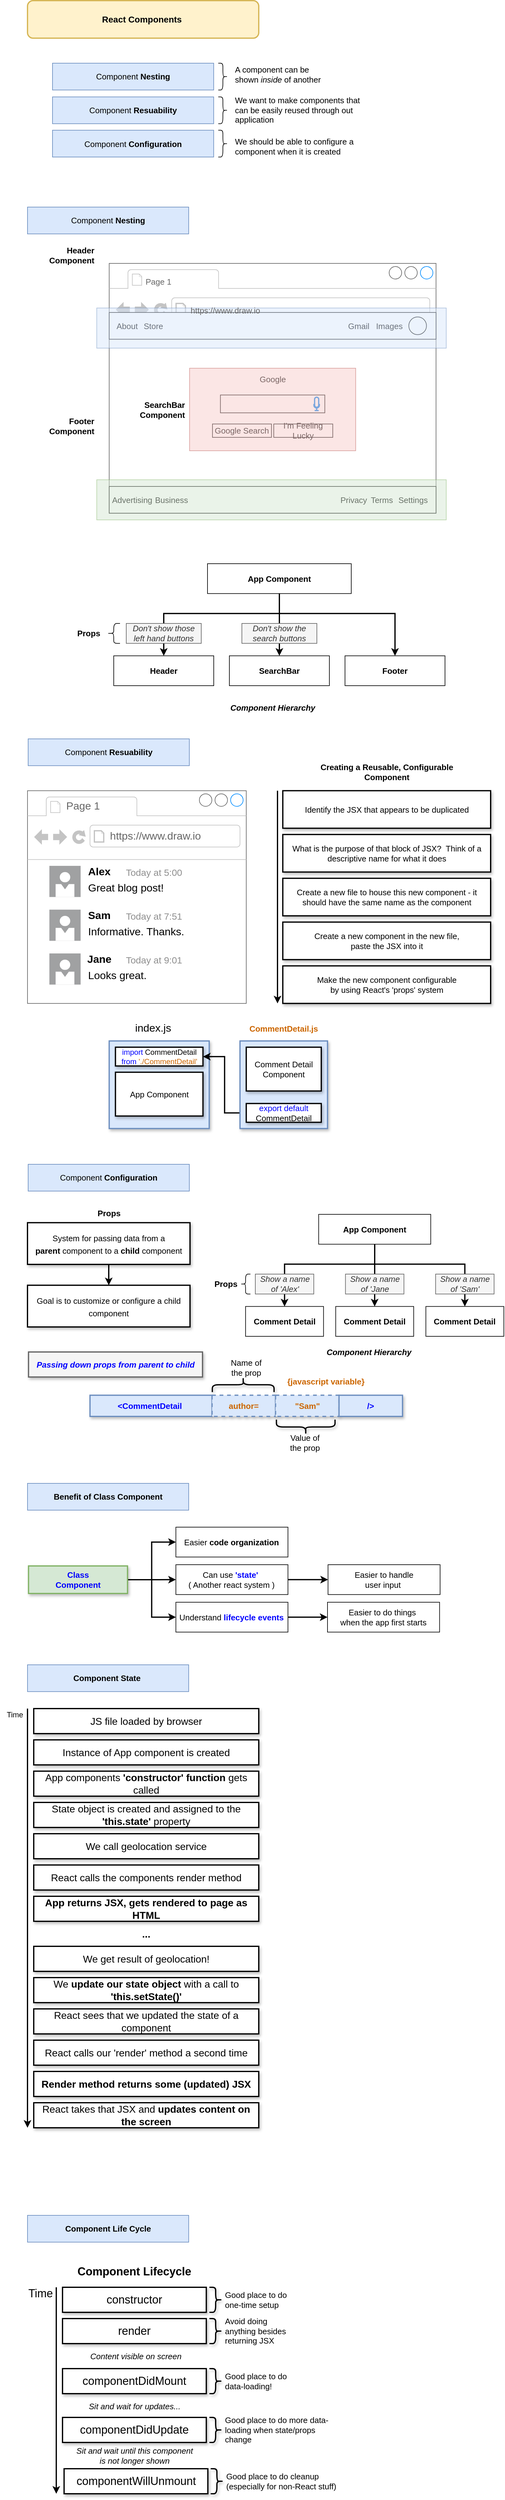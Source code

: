 <mxfile version="12.6.6" type="device"><diagram id="Yu3AmJKI3j77GVPm7OA3" name="Page-1"><mxGraphModel dx="1778" dy="-357" grid="1" gridSize="10" guides="1" tooltips="1" connect="1" arrows="1" fold="1" page="1" pageScale="1" pageWidth="827" pageHeight="1169" math="0" shadow="0"><root><mxCell id="0"/><mxCell id="1" parent="0"/><mxCell id="imTGLfwz9DVwrls5nRoV-1" value="&lt;font style=&quot;font-size: 14px&quot;&gt;&lt;b&gt;React Components&amp;nbsp;&lt;/b&gt;&lt;/font&gt;" style="rounded=1;whiteSpace=wrap;html=1;strokeWidth=2;fillColor=#fff2cc;strokeColor=#d6b656;" parent="1" vertex="1"><mxGeometry x="40" y="1180" width="370" height="60" as="geometry"/></mxCell><mxCell id="imTGLfwz9DVwrls5nRoV-6" value="A component can be shown&lt;i style=&quot;font-size: 13px;&quot;&gt;&amp;nbsp;inside&lt;/i&gt;&amp;nbsp;of another" style="text;html=1;strokeColor=none;fillColor=none;align=left;verticalAlign=middle;whiteSpace=wrap;rounded=0;fontSize=13;" parent="1" vertex="1"><mxGeometry x="370" y="1280" width="210" height="35" as="geometry"/></mxCell><mxCell id="imTGLfwz9DVwrls5nRoV-8" value="We want to make components that can be easily reused through out application" style="text;html=1;strokeColor=none;fillColor=none;align=left;verticalAlign=middle;whiteSpace=wrap;rounded=0;fontSize=13;" parent="1" vertex="1"><mxGeometry x="370" y="1337.5" width="210" height="35" as="geometry"/></mxCell><mxCell id="imTGLfwz9DVwrls5nRoV-10" value="We should be able to configure a component when it is created" style="text;html=1;strokeColor=none;fillColor=none;align=left;verticalAlign=middle;whiteSpace=wrap;rounded=0;fontSize=13;" parent="1" vertex="1"><mxGeometry x="370" y="1395" width="210" height="35" as="geometry"/></mxCell><mxCell id="imTGLfwz9DVwrls5nRoV-11" value="" style="group" parent="1" vertex="1" connectable="0"><mxGeometry x="80" y="1280" width="280" height="150" as="geometry"/></mxCell><mxCell id="imTGLfwz9DVwrls5nRoV-2" value="Component &lt;b style=&quot;font-size: 13px;&quot;&gt;Nesting&lt;/b&gt;" style="rounded=0;whiteSpace=wrap;html=1;fontSize=13;align=center;fillColor=#dae8fc;strokeColor=#6c8ebf;" parent="imTGLfwz9DVwrls5nRoV-11" vertex="1"><mxGeometry width="257.895" height="42.857" as="geometry"/></mxCell><mxCell id="imTGLfwz9DVwrls5nRoV-3" value="Component &lt;b style=&quot;font-size: 13px;&quot;&gt;Resuability&lt;/b&gt;" style="rounded=0;whiteSpace=wrap;html=1;fontSize=13;align=center;fillColor=#dae8fc;strokeColor=#6c8ebf;" parent="imTGLfwz9DVwrls5nRoV-11" vertex="1"><mxGeometry y="53.878" width="257.895" height="42.857" as="geometry"/></mxCell><mxCell id="imTGLfwz9DVwrls5nRoV-4" value="Component &lt;b style=&quot;font-size: 13px;&quot;&gt;Configuration&lt;/b&gt;" style="rounded=0;whiteSpace=wrap;html=1;fontSize=13;align=center;fillColor=#dae8fc;strokeColor=#6c8ebf;" parent="imTGLfwz9DVwrls5nRoV-11" vertex="1"><mxGeometry y="107.143" width="257.895" height="42.857" as="geometry"/></mxCell><mxCell id="imTGLfwz9DVwrls5nRoV-5" value="" style="shape=curlyBracket;whiteSpace=wrap;html=1;rounded=1;fontSize=28;align=center;rotation=180;" parent="imTGLfwz9DVwrls5nRoV-11" vertex="1"><mxGeometry x="265.263" width="14.737" height="42.857" as="geometry"/></mxCell><mxCell id="imTGLfwz9DVwrls5nRoV-7" value="" style="shape=curlyBracket;whiteSpace=wrap;html=1;rounded=1;fontSize=28;align=center;rotation=180;" parent="imTGLfwz9DVwrls5nRoV-11" vertex="1"><mxGeometry x="265.263" y="53.878" width="14.737" height="42.857" as="geometry"/></mxCell><mxCell id="imTGLfwz9DVwrls5nRoV-9" value="" style="shape=curlyBracket;whiteSpace=wrap;html=1;rounded=1;fontSize=28;align=center;rotation=180;" parent="imTGLfwz9DVwrls5nRoV-11" vertex="1"><mxGeometry x="265.263" y="107.143" width="14.737" height="42.857" as="geometry"/></mxCell><mxCell id="imTGLfwz9DVwrls5nRoV-12" value="" style="group" parent="1" vertex="1" connectable="0"><mxGeometry x="40" y="1480" width="670" height="410" as="geometry"/></mxCell><mxCell id="imTGLfwz9DVwrls5nRoV-13" value="" style="group" parent="imTGLfwz9DVwrls5nRoV-12" vertex="1" connectable="0"><mxGeometry width="670" height="410" as="geometry"/></mxCell><mxCell id="imTGLfwz9DVwrls5nRoV-37" value="Header Component" style="text;html=1;strokeColor=none;fillColor=none;align=right;verticalAlign=middle;whiteSpace=wrap;rounded=0;fontSize=13;opacity=50;fontStyle=1" parent="imTGLfwz9DVwrls5nRoV-13" vertex="1"><mxGeometry y="83.783" width="108.943" height="46.348" as="geometry"/></mxCell><mxCell id="imTGLfwz9DVwrls5nRoV-38" value="Footer Component" style="text;html=1;strokeColor=none;fillColor=none;align=right;verticalAlign=middle;whiteSpace=wrap;rounded=0;fontSize=13;opacity=50;fontStyle=1" parent="imTGLfwz9DVwrls5nRoV-13" vertex="1"><mxGeometry y="356.522" width="108.943" height="46.348" as="geometry"/></mxCell><mxCell id="imTGLfwz9DVwrls5nRoV-55" value="Component &lt;b style=&quot;font-size: 13px;&quot;&gt;Nesting&lt;/b&gt;" style="rounded=0;whiteSpace=wrap;html=1;fontSize=13;align=center;fillColor=#dae8fc;strokeColor=#6c8ebf;" parent="imTGLfwz9DVwrls5nRoV-13" vertex="1"><mxGeometry y="30" width="257.895" height="42.857" as="geometry"/></mxCell><mxCell id="imTGLfwz9DVwrls5nRoV-14" value="" style="strokeWidth=1;shadow=0;dashed=0;align=center;html=1;shape=mxgraph.mockup.containers.browserWindow;rSize=0;fillColor=#ffffff;strokeColor=#666666;strokeColor2=#008cff;strokeColor3=#c4c4c4;mainText=,;recursiveResize=0;fontSize=13;" parent="1" vertex="1"><mxGeometry x="170.732" y="1600" width="522.927" height="399.304" as="geometry"/></mxCell><mxCell id="imTGLfwz9DVwrls5nRoV-15" value="Page 1" style="strokeWidth=1;shadow=0;dashed=0;align=center;html=1;shape=mxgraph.mockup.containers.anchor;fontSize=13;fontColor=#666666;align=left;" parent="imTGLfwz9DVwrls5nRoV-14" vertex="1"><mxGeometry x="56.65" y="20" width="53.35" height="18.54" as="geometry"/></mxCell><mxCell id="imTGLfwz9DVwrls5nRoV-16" value="" style="rounded=0;whiteSpace=wrap;html=1;fontSize=13;" parent="imTGLfwz9DVwrls5nRoV-14" vertex="1"><mxGeometry y="78.435" width="522.927" height="42.783" as="geometry"/></mxCell><mxCell id="imTGLfwz9DVwrls5nRoV-17" value="About" style="text;html=1;strokeColor=none;fillColor=none;align=center;verticalAlign=middle;whiteSpace=wrap;rounded=0;fontSize=13;" parent="imTGLfwz9DVwrls5nRoV-14" vertex="1"><mxGeometry x="14.526" y="92.696" width="29.051" height="14.261" as="geometry"/></mxCell><mxCell id="imTGLfwz9DVwrls5nRoV-18" value="Store" style="text;html=1;strokeColor=none;fillColor=none;align=center;verticalAlign=middle;whiteSpace=wrap;rounded=0;fontSize=13;" parent="imTGLfwz9DVwrls5nRoV-14" vertex="1"><mxGeometry x="56.65" y="92.696" width="29.051" height="14.261" as="geometry"/></mxCell><mxCell id="imTGLfwz9DVwrls5nRoV-19" value="Gmail" style="text;html=1;strokeColor=none;fillColor=none;align=center;verticalAlign=middle;whiteSpace=wrap;rounded=0;fontSize=13;" parent="imTGLfwz9DVwrls5nRoV-14" vertex="1"><mxGeometry x="384.932" y="92.696" width="27.599" height="14.261" as="geometry"/></mxCell><mxCell id="imTGLfwz9DVwrls5nRoV-20" value="" style="ellipse;whiteSpace=wrap;html=1;aspect=fixed;fontSize=13;" parent="imTGLfwz9DVwrls5nRoV-14" vertex="1"><mxGeometry x="479.35" y="85.565" width="28.299" height="28.299" as="geometry"/></mxCell><mxCell id="imTGLfwz9DVwrls5nRoV-21" value="Google" style="text;html=1;strokeColor=none;fillColor=none;align=center;verticalAlign=middle;whiteSpace=wrap;rounded=0;fontSize=13;" parent="imTGLfwz9DVwrls5nRoV-14" vertex="1"><mxGeometry x="246.938" y="178.261" width="29.051" height="14.261" as="geometry"/></mxCell><mxCell id="imTGLfwz9DVwrls5nRoV-22" value="" style="rounded=0;whiteSpace=wrap;html=1;fontSize=13;" parent="imTGLfwz9DVwrls5nRoV-14" vertex="1"><mxGeometry x="177.94" y="210.348" width="167.046" height="28.522" as="geometry"/></mxCell><mxCell id="imTGLfwz9DVwrls5nRoV-23" value="" style="html=1;verticalLabelPosition=bottom;align=center;labelBackgroundColor=#ffffff;verticalAlign=top;strokeWidth=2;strokeColor=#0080F0;fillColor=#ffffff;shadow=0;dashed=0;shape=mxgraph.ios7.icons.microphone;fontSize=13;" parent="imTGLfwz9DVwrls5nRoV-14" vertex="1"><mxGeometry x="327.556" y="213.913" width="8.715" height="21.391" as="geometry"/></mxCell><mxCell id="imTGLfwz9DVwrls5nRoV-24" value="Google Search" style="rounded=0;whiteSpace=wrap;html=1;fontSize=13;" parent="imTGLfwz9DVwrls5nRoV-14" vertex="1"><mxGeometry x="165.23" y="256.696" width="94.417" height="21.391" as="geometry"/></mxCell><mxCell id="imTGLfwz9DVwrls5nRoV-25" value="I'm Feeling Lucky" style="rounded=0;whiteSpace=wrap;html=1;fontSize=13;" parent="imTGLfwz9DVwrls5nRoV-14" vertex="1"><mxGeometry x="263.279" y="256.696" width="94.417" height="21.391" as="geometry"/></mxCell><mxCell id="imTGLfwz9DVwrls5nRoV-26" value="" style="rounded=0;whiteSpace=wrap;html=1;fontSize=13;" parent="imTGLfwz9DVwrls5nRoV-14" vertex="1"><mxGeometry y="356.522" width="522.927" height="42.783" as="geometry"/></mxCell><mxCell id="imTGLfwz9DVwrls5nRoV-27" value="Advertising" style="text;html=1;strokeColor=none;fillColor=none;align=center;verticalAlign=middle;whiteSpace=wrap;rounded=0;fontSize=13;" parent="imTGLfwz9DVwrls5nRoV-14" vertex="1"><mxGeometry x="21.789" y="370.783" width="29.051" height="14.261" as="geometry"/></mxCell><mxCell id="imTGLfwz9DVwrls5nRoV-28" value="Business" style="text;html=1;strokeColor=none;fillColor=none;align=center;verticalAlign=middle;whiteSpace=wrap;rounded=0;fontSize=13;" parent="imTGLfwz9DVwrls5nRoV-14" vertex="1"><mxGeometry x="85.702" y="370.783" width="29.051" height="14.261" as="geometry"/></mxCell><mxCell id="imTGLfwz9DVwrls5nRoV-29" value="Privacy" style="text;html=1;strokeColor=none;fillColor=none;align=center;verticalAlign=middle;whiteSpace=wrap;rounded=0;fontSize=13;" parent="imTGLfwz9DVwrls5nRoV-14" vertex="1"><mxGeometry x="377.669" y="370.783" width="27.599" height="14.261" as="geometry"/></mxCell><mxCell id="imTGLfwz9DVwrls5nRoV-30" value="Terms" style="text;html=1;strokeColor=none;fillColor=none;align=center;verticalAlign=middle;whiteSpace=wrap;rounded=0;fontSize=13;" parent="imTGLfwz9DVwrls5nRoV-14" vertex="1"><mxGeometry x="422.699" y="370.783" width="27.599" height="14.261" as="geometry"/></mxCell><mxCell id="imTGLfwz9DVwrls5nRoV-31" value="Settings" style="text;html=1;strokeColor=none;fillColor=none;align=center;verticalAlign=middle;whiteSpace=wrap;rounded=0;fontSize=13;" parent="imTGLfwz9DVwrls5nRoV-14" vertex="1"><mxGeometry x="472.087" y="370.783" width="27.599" height="14.261" as="geometry"/></mxCell><mxCell id="imTGLfwz9DVwrls5nRoV-32" value="SearchBar Component" style="text;html=1;strokeColor=none;fillColor=none;align=right;verticalAlign=middle;whiteSpace=wrap;rounded=0;fontSize=13;opacity=50;fontStyle=1" parent="imTGLfwz9DVwrls5nRoV-14" vertex="1"><mxGeometry x="14.526" y="210.348" width="108.943" height="46.348" as="geometry"/></mxCell><mxCell id="imTGLfwz9DVwrls5nRoV-33" value="Images" style="text;html=1;strokeColor=none;fillColor=none;align=center;verticalAlign=middle;whiteSpace=wrap;rounded=0;fontSize=13;" parent="1" vertex="1"><mxGeometry x="605.051" y="1692.696" width="27.599" height="14.261" as="geometry"/></mxCell><mxCell id="imTGLfwz9DVwrls5nRoV-34" value="" style="rounded=0;whiteSpace=wrap;html=1;fontSize=13;fillColor=#dae8fc;strokeColor=#6c8ebf;opacity=50;" parent="1" vertex="1"><mxGeometry x="150.759" y="1671.304" width="559.241" height="64.174" as="geometry"/></mxCell><mxCell id="imTGLfwz9DVwrls5nRoV-35" value="" style="rounded=0;whiteSpace=wrap;html=1;fontSize=13;fillColor=#f8cecc;strokeColor=#b85450;opacity=50;" parent="1" vertex="1"><mxGeometry x="299.285" y="1767.565" width="265.821" height="131.913" as="geometry"/></mxCell><mxCell id="imTGLfwz9DVwrls5nRoV-36" value="" style="rounded=0;whiteSpace=wrap;html=1;fontSize=13;fillColor=#d5e8d4;strokeColor=#82b366;opacity=50;" parent="1" vertex="1"><mxGeometry x="150.759" y="1945.826" width="559.241" height="64.174" as="geometry"/></mxCell><mxCell id="imTGLfwz9DVwrls5nRoV-39" value="https://www.draw.io" style="strokeWidth=1;shadow=0;dashed=0;align=center;html=1;shape=mxgraph.mockup.containers.anchor;rSize=0;fontSize=13;fontColor=#666666;align=left;" parent="1" vertex="1"><mxGeometry x="299.282" y="1665.24" width="135.58" height="18.54" as="geometry"/></mxCell><mxCell id="imTGLfwz9DVwrls5nRoV-56" value="Component &lt;b style=&quot;font-size: 13px;&quot;&gt;Resuability&lt;/b&gt;" style="rounded=0;whiteSpace=wrap;html=1;fontSize=13;align=center;fillColor=#dae8fc;strokeColor=#6c8ebf;" parent="1" vertex="1"><mxGeometry x="41.05" y="2359.998" width="257.895" height="42.857" as="geometry"/></mxCell><mxCell id="imTGLfwz9DVwrls5nRoV-57" value="" style="group" parent="1" vertex="1" connectable="0"><mxGeometry x="40" y="2442.85" width="380" height="340" as="geometry"/></mxCell><mxCell id="imTGLfwz9DVwrls5nRoV-58" value="" style="strokeWidth=1;shadow=0;dashed=0;align=center;html=1;shape=mxgraph.mockup.containers.browserWindow;rSize=0;fillColor=#ffffff;strokeColor=#666666;strokeColor2=#008cff;strokeColor3=#c4c4c4;mainText=,;recursiveResize=0;fontSize=17;" parent="imTGLfwz9DVwrls5nRoV-57" vertex="1"><mxGeometry width="350" height="340" as="geometry"/></mxCell><mxCell id="imTGLfwz9DVwrls5nRoV-59" value="Page 1" style="strokeWidth=1;shadow=0;dashed=0;align=center;html=1;shape=mxgraph.mockup.containers.anchor;fontSize=17;fontColor=#666666;align=left;" parent="imTGLfwz9DVwrls5nRoV-57" vertex="1"><mxGeometry x="60" y="12" width="110" height="26" as="geometry"/></mxCell><mxCell id="imTGLfwz9DVwrls5nRoV-60" value="https://www.draw.io" style="strokeWidth=1;shadow=0;dashed=0;align=center;html=1;shape=mxgraph.mockup.containers.anchor;rSize=0;fontSize=17;fontColor=#666666;align=left;" parent="imTGLfwz9DVwrls5nRoV-57" vertex="1"><mxGeometry x="130" y="60" width="250" height="26" as="geometry"/></mxCell><mxCell id="imTGLfwz9DVwrls5nRoV-61" value="" style="aspect=fixed;html=1;perimeter=none;align=center;shadow=0;dashed=0;image;fontSize=12;image=img/lib/mscae/AvatarDefault.svg;" parent="imTGLfwz9DVwrls5nRoV-57" vertex="1"><mxGeometry x="35" y="120" width="50" height="50" as="geometry"/></mxCell><mxCell id="imTGLfwz9DVwrls5nRoV-62" value="&lt;b&gt;Alex&lt;/b&gt;" style="text;html=1;strokeColor=none;fillColor=none;align=center;verticalAlign=middle;whiteSpace=wrap;rounded=0;fontSize=17;" parent="imTGLfwz9DVwrls5nRoV-57" vertex="1"><mxGeometry x="95" y="120" width="40" height="20" as="geometry"/></mxCell><mxCell id="imTGLfwz9DVwrls5nRoV-63" value="&lt;span style=&quot;font-size: 15px;&quot;&gt;Today at 5:00&lt;/span&gt;" style="text;html=1;strokeColor=none;fillColor=none;align=center;verticalAlign=middle;whiteSpace=wrap;rounded=0;fontSize=15;fontStyle=0;fontColor=#8F8F8F;" parent="imTGLfwz9DVwrls5nRoV-57" vertex="1"><mxGeometry x="145" y="120" width="115" height="20" as="geometry"/></mxCell><mxCell id="imTGLfwz9DVwrls5nRoV-64" value="&lt;span&gt;Great blog post!&lt;/span&gt;" style="text;html=1;strokeColor=none;fillColor=none;align=left;verticalAlign=middle;whiteSpace=wrap;rounded=0;fontSize=17;fontStyle=0" parent="imTGLfwz9DVwrls5nRoV-57" vertex="1"><mxGeometry x="95" y="146" width="150" height="20" as="geometry"/></mxCell><mxCell id="imTGLfwz9DVwrls5nRoV-65" value="" style="aspect=fixed;html=1;perimeter=none;align=center;shadow=0;dashed=0;image;fontSize=12;image=img/lib/mscae/AvatarDefault.svg;" parent="imTGLfwz9DVwrls5nRoV-57" vertex="1"><mxGeometry x="35" y="190" width="50" height="50" as="geometry"/></mxCell><mxCell id="imTGLfwz9DVwrls5nRoV-66" value="&lt;b&gt;Sam&lt;/b&gt;" style="text;html=1;strokeColor=none;fillColor=none;align=center;verticalAlign=middle;whiteSpace=wrap;rounded=0;fontSize=17;" parent="imTGLfwz9DVwrls5nRoV-57" vertex="1"><mxGeometry x="95" y="190" width="40" height="20" as="geometry"/></mxCell><mxCell id="imTGLfwz9DVwrls5nRoV-67" value="&lt;span style=&quot;font-size: 15px&quot;&gt;Today at 7:51&lt;/span&gt;" style="text;html=1;strokeColor=none;fillColor=none;align=center;verticalAlign=middle;whiteSpace=wrap;rounded=0;fontSize=15;fontStyle=0;fontColor=#8F8F8F;" parent="imTGLfwz9DVwrls5nRoV-57" vertex="1"><mxGeometry x="145" y="190" width="115" height="20" as="geometry"/></mxCell><mxCell id="imTGLfwz9DVwrls5nRoV-68" value="Informative. Thanks." style="text;html=1;strokeColor=none;fillColor=none;align=left;verticalAlign=middle;whiteSpace=wrap;rounded=0;fontSize=17;fontStyle=0" parent="imTGLfwz9DVwrls5nRoV-57" vertex="1"><mxGeometry x="95" y="216" width="205" height="20" as="geometry"/></mxCell><mxCell id="imTGLfwz9DVwrls5nRoV-69" value="" style="aspect=fixed;html=1;perimeter=none;align=center;shadow=0;dashed=0;image;fontSize=12;image=img/lib/mscae/AvatarDefault.svg;" parent="imTGLfwz9DVwrls5nRoV-57" vertex="1"><mxGeometry x="35" y="260" width="50" height="50" as="geometry"/></mxCell><mxCell id="imTGLfwz9DVwrls5nRoV-70" value="&lt;b&gt;Jane&lt;/b&gt;" style="text;html=1;strokeColor=none;fillColor=none;align=center;verticalAlign=middle;whiteSpace=wrap;rounded=0;fontSize=17;" parent="imTGLfwz9DVwrls5nRoV-57" vertex="1"><mxGeometry x="95" y="260" width="40" height="20" as="geometry"/></mxCell><mxCell id="imTGLfwz9DVwrls5nRoV-71" value="&lt;span style=&quot;font-size: 15px&quot;&gt;Today at 9:01&lt;/span&gt;" style="text;html=1;strokeColor=none;fillColor=none;align=center;verticalAlign=middle;whiteSpace=wrap;rounded=0;fontSize=15;fontStyle=0;fontColor=#8F8F8F;" parent="imTGLfwz9DVwrls5nRoV-57" vertex="1"><mxGeometry x="145" y="260" width="115" height="20" as="geometry"/></mxCell><mxCell id="imTGLfwz9DVwrls5nRoV-72" value="Looks great." style="text;html=1;strokeColor=none;fillColor=none;align=left;verticalAlign=middle;whiteSpace=wrap;rounded=0;fontSize=17;fontStyle=0" parent="imTGLfwz9DVwrls5nRoV-57" vertex="1"><mxGeometry x="95" y="286" width="205" height="20" as="geometry"/></mxCell><mxCell id="imTGLfwz9DVwrls5nRoV-73" value="" style="group" parent="1" vertex="1" connectable="0"><mxGeometry x="440" y="2402.85" width="341" height="380" as="geometry"/></mxCell><mxCell id="imTGLfwz9DVwrls5nRoV-74" value="Identify the JSX that appears to be duplicated" style="rounded=0;whiteSpace=wrap;html=1;fontSize=13;fontColor=#000000;align=center;strokeWidth=2;shadow=1;" parent="imTGLfwz9DVwrls5nRoV-73" vertex="1"><mxGeometry x="8.506" y="40" width="332.494" height="60" as="geometry"/></mxCell><mxCell id="imTGLfwz9DVwrls5nRoV-75" value="Creating a Reusable, Configurable Component" style="text;html=1;strokeColor=none;fillColor=none;align=center;verticalAlign=middle;whiteSpace=wrap;rounded=0;fontSize=13;fontColor=#000000;fontStyle=1" parent="imTGLfwz9DVwrls5nRoV-73" vertex="1"><mxGeometry x="60.7" width="228.107" height="20" as="geometry"/></mxCell><mxCell id="imTGLfwz9DVwrls5nRoV-76" value="What is the purpose of that block of JSX?&amp;nbsp; Think of a descriptive name for what it does" style="rounded=0;whiteSpace=wrap;html=1;fontSize=13;fontColor=#000000;align=center;strokeWidth=2;shadow=1;" parent="imTGLfwz9DVwrls5nRoV-73" vertex="1"><mxGeometry x="8.506" y="110" width="332.494" height="60" as="geometry"/></mxCell><mxCell id="imTGLfwz9DVwrls5nRoV-77" value="Create a new file to house this new component - it should have the same name as the component" style="rounded=0;whiteSpace=wrap;html=1;fontSize=13;fontColor=#000000;align=center;strokeWidth=2;shadow=1;" parent="imTGLfwz9DVwrls5nRoV-73" vertex="1"><mxGeometry x="8.506" y="180" width="332.494" height="60" as="geometry"/></mxCell><mxCell id="imTGLfwz9DVwrls5nRoV-78" value="Create a new component in the new file, &lt;br&gt;paste the JSX into it" style="rounded=0;whiteSpace=wrap;html=1;fontSize=13;fontColor=#000000;align=center;strokeWidth=2;shadow=1;" parent="imTGLfwz9DVwrls5nRoV-73" vertex="1"><mxGeometry x="8.506" y="250" width="332.494" height="60" as="geometry"/></mxCell><mxCell id="imTGLfwz9DVwrls5nRoV-79" value="Make the new component configurable &lt;br&gt;by using React's 'props' system" style="rounded=0;whiteSpace=wrap;html=1;fontSize=13;fontColor=#000000;align=center;strokeWidth=2;shadow=1;" parent="imTGLfwz9DVwrls5nRoV-73" vertex="1"><mxGeometry x="8.506" y="320" width="332.494" height="60" as="geometry"/></mxCell><mxCell id="imTGLfwz9DVwrls5nRoV-80" value="" style="endArrow=classic;html=1;strokeWidth=2;fontSize=13;fontColor=#000000;" parent="imTGLfwz9DVwrls5nRoV-73" edge="1"><mxGeometry width="50" height="50" relative="1" as="geometry"><mxPoint y="40" as="sourcePoint"/><mxPoint y="380" as="targetPoint"/></mxGeometry></mxCell><mxCell id="imTGLfwz9DVwrls5nRoV-81" value="Component &lt;b style=&quot;font-size: 13px;&quot;&gt;Configuration&lt;/b&gt;" style="rounded=0;whiteSpace=wrap;html=1;fontSize=13;align=center;fillColor=#dae8fc;strokeColor=#6c8ebf;" parent="1" vertex="1"><mxGeometry x="41.05" y="3040.003" width="257.895" height="42.857" as="geometry"/></mxCell><mxCell id="imTGLfwz9DVwrls5nRoV-82" value="" style="rounded=0;whiteSpace=wrap;html=1;shadow=1;strokeWidth=2;fontSize=17;align=center;fillColor=#dae8fc;strokeColor=#6c8ebf;" parent="1" vertex="1"><mxGeometry x="170.73" y="2842.85" width="160" height="140" as="geometry"/></mxCell><mxCell id="imTGLfwz9DVwrls5nRoV-84" value="index.js" style="text;html=1;strokeColor=none;fillColor=none;align=center;verticalAlign=middle;whiteSpace=wrap;rounded=0;shadow=1;fontSize=17;fontColor=#000000;" parent="1" vertex="1"><mxGeometry x="220.73" y="2812.85" width="40" height="20" as="geometry"/></mxCell><mxCell id="imTGLfwz9DVwrls5nRoV-86" value="App Component" style="rounded=0;whiteSpace=wrap;html=1;shadow=1;strokeWidth=2;fontSize=13;fontColor=#000000;align=center;" parent="1" vertex="1"><mxGeometry x="180.73" y="2892.85" width="140" height="70" as="geometry"/></mxCell><mxCell id="imTGLfwz9DVwrls5nRoV-90" value="&lt;font color=&quot;#0000ff&quot;&gt;import&lt;/font&gt; CommentDetail &lt;font color=&quot;#0000ff&quot;&gt;from&lt;/font&gt; &lt;font color=&quot;#cc6600&quot;&gt;'./CommentDetail'&lt;/font&gt;" style="rounded=0;whiteSpace=wrap;html=1;shadow=1;strokeWidth=2;fontSize=12;fontColor=#000000;align=center;" parent="1" vertex="1"><mxGeometry x="180.73" y="2852.85" width="140" height="30" as="geometry"/></mxCell><mxCell id="imTGLfwz9DVwrls5nRoV-88" style="edgeStyle=orthogonalEdgeStyle;rounded=0;html=1;exitX=0;exitY=0.5;entryX=1;entryY=0.5;jettySize=auto;orthogonalLoop=1;strokeWidth=2;fontSize=8;fontColor=#000000;" parent="1" source="imTGLfwz9DVwrls5nRoV-89" target="imTGLfwz9DVwrls5nRoV-90" edge="1"><mxGeometry relative="1" as="geometry"/></mxCell><mxCell id="imTGLfwz9DVwrls5nRoV-83" value="" style="rounded=0;whiteSpace=wrap;html=1;shadow=1;strokeWidth=2;fontSize=17;align=center;fillColor=#dae8fc;strokeColor=#6c8ebf;" parent="1" vertex="1"><mxGeometry x="380" y="2842.85" width="140" height="140" as="geometry"/></mxCell><mxCell id="imTGLfwz9DVwrls5nRoV-85" value="&lt;font color=&quot;#cc6600&quot; style=&quot;font-size: 13px&quot;&gt;&lt;b&gt;CommentDetail.js&lt;/b&gt;&lt;/font&gt;" style="text;html=1;strokeColor=none;fillColor=none;align=center;verticalAlign=middle;whiteSpace=wrap;rounded=0;shadow=1;fontSize=17;fontColor=#000000;" parent="1" vertex="1"><mxGeometry x="430" y="2812.85" width="40" height="20" as="geometry"/></mxCell><mxCell id="imTGLfwz9DVwrls5nRoV-87" value="Comment Detail Component" style="rounded=0;whiteSpace=wrap;html=1;shadow=1;strokeWidth=2;fontSize=13;fontColor=#000000;align=center;" parent="1" vertex="1"><mxGeometry x="390" y="2852.85" width="120" height="70" as="geometry"/></mxCell><mxCell id="imTGLfwz9DVwrls5nRoV-89" value="&lt;font color=&quot;#0000ff&quot;&gt;export default &lt;/font&gt;CommentDetail" style="rounded=0;whiteSpace=wrap;html=1;shadow=1;strokeWidth=2;fontSize=13;fontColor=#000000;align=center;" parent="1" vertex="1"><mxGeometry x="390" y="2942.85" width="120" height="30" as="geometry"/></mxCell><mxCell id="imTGLfwz9DVwrls5nRoV-97" value="" style="group;fontSize=13;" parent="1" vertex="1" connectable="0"><mxGeometry x="40" y="3100" width="260" height="200" as="geometry"/></mxCell><mxCell id="imTGLfwz9DVwrls5nRoV-94" value="&lt;font style=&quot;font-size: 13px&quot;&gt;System for passing data from a &lt;b&gt;parent&lt;/b&gt;&amp;nbsp;component to a &lt;b&gt;child &lt;/b&gt;component&lt;/font&gt;" style="rounded=0;whiteSpace=wrap;html=1;shadow=1;strokeWidth=2;fontSize=16;fontColor=#000000;align=center;" parent="imTGLfwz9DVwrls5nRoV-97" vertex="1"><mxGeometry y="33.333" width="260" height="66.667" as="geometry"/></mxCell><mxCell id="imTGLfwz9DVwrls5nRoV-95" value="&lt;font style=&quot;font-size: 13px&quot;&gt;Props&lt;/font&gt;" style="text;html=1;strokeColor=none;fillColor=none;align=center;verticalAlign=middle;whiteSpace=wrap;rounded=0;shadow=1;fontSize=28;fontColor=#000000;fontStyle=1" parent="imTGLfwz9DVwrls5nRoV-97" vertex="1"><mxGeometry x="90.606" width="78.788" height="25" as="geometry"/></mxCell><mxCell id="imTGLfwz9DVwrls5nRoV-96" value="&lt;font style=&quot;font-size: 13px&quot;&gt;Goal is to customize or configure a child component&lt;/font&gt;" style="rounded=0;whiteSpace=wrap;html=1;shadow=1;strokeWidth=2;fontSize=16;fontColor=#000000;align=center;" parent="imTGLfwz9DVwrls5nRoV-97" vertex="1"><mxGeometry y="133.333" width="260" height="66.667" as="geometry"/></mxCell><mxCell id="imTGLfwz9DVwrls5nRoV-93" style="edgeStyle=orthogonalEdgeStyle;rounded=0;html=1;exitX=0.5;exitY=1;jettySize=auto;orthogonalLoop=1;strokeWidth=2;fontSize=16;fontColor=#000000;" parent="imTGLfwz9DVwrls5nRoV-97" source="imTGLfwz9DVwrls5nRoV-94" target="imTGLfwz9DVwrls5nRoV-96" edge="1"><mxGeometry relative="1" as="geometry"/></mxCell><mxCell id="imTGLfwz9DVwrls5nRoV-98" value="" style="group" parent="1" vertex="1" connectable="0"><mxGeometry x="118" y="2080" width="590" height="240" as="geometry"/></mxCell><mxCell id="imTGLfwz9DVwrls5nRoV-47" value="&lt;i style=&quot;font-size: 13px;&quot;&gt;Component Hierarchy&lt;/i&gt;" style="text;html=1;strokeColor=none;fillColor=none;align=center;verticalAlign=middle;whiteSpace=wrap;rounded=0;fontSize=13;fontStyle=1" parent="imTGLfwz9DVwrls5nRoV-98" vertex="1"><mxGeometry x="142" y="220" width="345" height="20" as="geometry"/></mxCell><mxCell id="imTGLfwz9DVwrls5nRoV-54" value="" style="group" parent="imTGLfwz9DVwrls5nRoV-98" vertex="1" connectable="0"><mxGeometry width="590" height="195" as="geometry"/></mxCell><mxCell id="imTGLfwz9DVwrls5nRoV-43" value="App Component" style="rounded=0;whiteSpace=wrap;html=1;fontSize=13;align=center;fontStyle=1" parent="imTGLfwz9DVwrls5nRoV-54" vertex="1"><mxGeometry x="210" width="230" height="47.755" as="geometry"/></mxCell><mxCell id="imTGLfwz9DVwrls5nRoV-44" value="Header" style="rounded=0;whiteSpace=wrap;html=1;fontSize=13;align=center;fontStyle=1" parent="imTGLfwz9DVwrls5nRoV-54" vertex="1"><mxGeometry x="60" y="147.245" width="160" height="47.755" as="geometry"/></mxCell><mxCell id="imTGLfwz9DVwrls5nRoV-41" style="edgeStyle=orthogonalEdgeStyle;rounded=0;html=1;exitX=0.5;exitY=1;jettySize=auto;orthogonalLoop=1;strokeWidth=2;fontSize=28;" parent="imTGLfwz9DVwrls5nRoV-54" source="imTGLfwz9DVwrls5nRoV-43" target="imTGLfwz9DVwrls5nRoV-44" edge="1"><mxGeometry relative="1" as="geometry"><Array as="points"><mxPoint x="325" y="79.592"/><mxPoint x="140" y="79.592"/></Array></mxGeometry></mxCell><mxCell id="imTGLfwz9DVwrls5nRoV-45" value="SearchBar" style="rounded=0;whiteSpace=wrap;html=1;fontSize=13;align=center;fontStyle=1" parent="imTGLfwz9DVwrls5nRoV-54" vertex="1"><mxGeometry x="245" y="147.245" width="160" height="47.755" as="geometry"/></mxCell><mxCell id="imTGLfwz9DVwrls5nRoV-40" style="edgeStyle=orthogonalEdgeStyle;rounded=0;html=1;exitX=0.5;exitY=1;jettySize=auto;orthogonalLoop=1;fontSize=28;strokeWidth=2;" parent="imTGLfwz9DVwrls5nRoV-54" source="imTGLfwz9DVwrls5nRoV-43" target="imTGLfwz9DVwrls5nRoV-45" edge="1"><mxGeometry relative="1" as="geometry"/></mxCell><mxCell id="imTGLfwz9DVwrls5nRoV-46" value="Footer" style="rounded=0;whiteSpace=wrap;html=1;fontSize=13;align=center;fontStyle=1" parent="imTGLfwz9DVwrls5nRoV-54" vertex="1"><mxGeometry x="430" y="147.245" width="160" height="47.755" as="geometry"/></mxCell><mxCell id="imTGLfwz9DVwrls5nRoV-42" style="edgeStyle=orthogonalEdgeStyle;rounded=0;html=1;exitX=0.5;exitY=1;jettySize=auto;orthogonalLoop=1;strokeWidth=2;fontSize=28;" parent="imTGLfwz9DVwrls5nRoV-54" source="imTGLfwz9DVwrls5nRoV-43" target="imTGLfwz9DVwrls5nRoV-46" edge="1"><mxGeometry relative="1" as="geometry"><Array as="points"><mxPoint x="325" y="79.592"/><mxPoint x="510" y="79.592"/></Array></mxGeometry></mxCell><mxCell id="imTGLfwz9DVwrls5nRoV-48" value="Don't show those left hand buttons" style="rounded=0;whiteSpace=wrap;html=1;fontSize=13;align=center;fontStyle=2;fillColor=#f5f5f5;strokeColor=#666666;fontColor=#333333;" parent="imTGLfwz9DVwrls5nRoV-54" vertex="1"><mxGeometry x="80" y="95.51" width="120" height="31.837" as="geometry"/></mxCell><mxCell id="imTGLfwz9DVwrls5nRoV-49" value="Don't show the search buttons" style="rounded=0;whiteSpace=wrap;html=1;fontSize=13;align=center;fontStyle=2;fillColor=#f5f5f5;strokeColor=#666666;fontColor=#333333;" parent="imTGLfwz9DVwrls5nRoV-54" vertex="1"><mxGeometry x="265" y="95.51" width="120" height="31.837" as="geometry"/></mxCell><mxCell id="imTGLfwz9DVwrls5nRoV-50" value="" style="shape=curlyBracket;whiteSpace=wrap;html=1;rounded=1;fontSize=14;align=center;" parent="imTGLfwz9DVwrls5nRoV-54" vertex="1"><mxGeometry x="50" y="95.51" width="20" height="31.837" as="geometry"/></mxCell><mxCell id="imTGLfwz9DVwrls5nRoV-51" value="&lt;span style=&quot;font-size: 13px;&quot;&gt;Props&lt;/span&gt;" style="text;html=1;strokeColor=none;fillColor=none;align=center;verticalAlign=middle;whiteSpace=wrap;rounded=0;fontSize=13;fontStyle=1" parent="imTGLfwz9DVwrls5nRoV-54" vertex="1"><mxGeometry y="103.469" width="40" height="15.918" as="geometry"/></mxCell><mxCell id="imTGLfwz9DVwrls5nRoV-100" value="&lt;i style=&quot;font-size: 13px;&quot;&gt;Component Hierarchy&lt;/i&gt;" style="text;html=1;strokeColor=none;fillColor=none;align=center;verticalAlign=middle;whiteSpace=wrap;rounded=0;fontSize=13;fontStyle=1" parent="1" vertex="1"><mxGeometry x="452.132" y="3330" width="268.983" height="20" as="geometry"/></mxCell><mxCell id="imTGLfwz9DVwrls5nRoV-102" value="App Component" style="rounded=0;whiteSpace=wrap;html=1;fontSize=13;align=center;fontStyle=1" parent="1" vertex="1"><mxGeometry x="505.859" y="3120" width="179.322" height="47.755" as="geometry"/></mxCell><mxCell id="imTGLfwz9DVwrls5nRoV-103" value="Comment Detail" style="rounded=0;whiteSpace=wrap;html=1;fontSize=13;align=center;fontStyle=1" parent="1" vertex="1"><mxGeometry x="388.91" y="3267.245" width="124.746" height="47.755" as="geometry"/></mxCell><mxCell id="imTGLfwz9DVwrls5nRoV-104" style="edgeStyle=orthogonalEdgeStyle;rounded=0;html=1;exitX=0.5;exitY=1;jettySize=auto;orthogonalLoop=1;strokeWidth=2;fontSize=28;" parent="1" source="imTGLfwz9DVwrls5nRoV-102" target="imTGLfwz9DVwrls5nRoV-103" edge="1"><mxGeometry relative="1" as="geometry"><Array as="points"><mxPoint x="595.52" y="3199.592"/><mxPoint x="451.283" y="3199.592"/></Array></mxGeometry></mxCell><mxCell id="imTGLfwz9DVwrls5nRoV-105" value="Comment Detail" style="rounded=0;whiteSpace=wrap;html=1;fontSize=13;align=center;fontStyle=1" parent="1" vertex="1"><mxGeometry x="533.147" y="3267.245" width="124.746" height="47.755" as="geometry"/></mxCell><mxCell id="imTGLfwz9DVwrls5nRoV-106" style="edgeStyle=orthogonalEdgeStyle;rounded=0;html=1;exitX=0.5;exitY=1;jettySize=auto;orthogonalLoop=1;fontSize=28;strokeWidth=2;" parent="1" source="imTGLfwz9DVwrls5nRoV-102" target="imTGLfwz9DVwrls5nRoV-105" edge="1"><mxGeometry relative="1" as="geometry"/></mxCell><mxCell id="imTGLfwz9DVwrls5nRoV-107" value="Comment Detail" style="rounded=0;whiteSpace=wrap;html=1;fontSize=13;align=center;fontStyle=1" parent="1" vertex="1"><mxGeometry x="677.384" y="3267.245" width="124.746" height="47.755" as="geometry"/></mxCell><mxCell id="imTGLfwz9DVwrls5nRoV-108" style="edgeStyle=orthogonalEdgeStyle;rounded=0;html=1;exitX=0.5;exitY=1;jettySize=auto;orthogonalLoop=1;strokeWidth=2;fontSize=28;" parent="1" source="imTGLfwz9DVwrls5nRoV-102" target="imTGLfwz9DVwrls5nRoV-107" edge="1"><mxGeometry relative="1" as="geometry"><Array as="points"><mxPoint x="595.52" y="3199.592"/><mxPoint x="739.757" y="3199.592"/></Array></mxGeometry></mxCell><mxCell id="imTGLfwz9DVwrls5nRoV-109" value="&lt;font style=&quot;font-size: 13px&quot;&gt;Show a name of 'Alex'&lt;/font&gt;" style="rounded=0;whiteSpace=wrap;html=1;fontSize=13;align=center;fontStyle=2;fillColor=#f5f5f5;strokeColor=#666666;fontColor=#333333;" parent="1" vertex="1"><mxGeometry x="404.503" y="3215.51" width="93.559" height="31.837" as="geometry"/></mxCell><mxCell id="imTGLfwz9DVwrls5nRoV-110" value="Show a name of 'Jane" style="rounded=0;whiteSpace=wrap;html=1;fontSize=13;align=center;fontStyle=2;fillColor=#f5f5f5;strokeColor=#666666;fontColor=#333333;" parent="1" vertex="1"><mxGeometry x="548.74" y="3215.51" width="93.559" height="31.837" as="geometry"/></mxCell><mxCell id="imTGLfwz9DVwrls5nRoV-111" value="" style="shape=curlyBracket;whiteSpace=wrap;html=1;rounded=1;fontSize=14;align=center;" parent="1" vertex="1"><mxGeometry x="381.113" y="3215.51" width="15.593" height="31.837" as="geometry"/></mxCell><mxCell id="imTGLfwz9DVwrls5nRoV-112" value="&lt;span style=&quot;font-size: 13px;&quot;&gt;Props&lt;/span&gt;" style="text;html=1;strokeColor=none;fillColor=none;align=center;verticalAlign=middle;whiteSpace=wrap;rounded=0;fontSize=13;fontStyle=1" parent="1" vertex="1"><mxGeometry x="342.13" y="3223.469" width="31.186" height="15.918" as="geometry"/></mxCell><mxCell id="imTGLfwz9DVwrls5nRoV-113" value="Show a name of 'Sam'" style="rounded=0;whiteSpace=wrap;html=1;fontSize=13;align=center;fontStyle=2;fillColor=#f5f5f5;strokeColor=#666666;fontColor=#333333;" parent="1" vertex="1"><mxGeometry x="692.98" y="3215.51" width="93.559" height="31.837" as="geometry"/></mxCell><mxCell id="imTGLfwz9DVwrls5nRoV-114" value="&lt;font color=&quot;#0000ff&quot;&gt;Passing down props from parent to child&lt;/font&gt;" style="rounded=0;whiteSpace=wrap;html=1;shadow=1;strokeWidth=2;fontSize=13;fontColor=#333333;align=center;fillColor=#f5f5f5;strokeColor=#666666;fontStyle=3" parent="1" vertex="1"><mxGeometry x="41.63" y="3340" width="278.37" height="40" as="geometry"/></mxCell><mxCell id="imTGLfwz9DVwrls5nRoV-124" value="" style="group" parent="1" vertex="1" connectable="0"><mxGeometry x="140" y="3343" width="500" height="163.8" as="geometry"/></mxCell><mxCell id="imTGLfwz9DVwrls5nRoV-115" value="" style="shape=curlyBracket;whiteSpace=wrap;html=1;rounded=1;shadow=1;strokeWidth=2;fontSize=13;fontColor=#000000;align=center;rotation=90;" parent="imTGLfwz9DVwrls5nRoV-124" vertex="1"><mxGeometry x="233.38" width="23.44" height="98.8" as="geometry"/></mxCell><mxCell id="imTGLfwz9DVwrls5nRoV-116" value="" style="shape=curlyBracket;whiteSpace=wrap;html=1;rounded=1;shadow=1;strokeWidth=2;fontSize=13;fontColor=#000000;align=center;rotation=-90;" parent="imTGLfwz9DVwrls5nRoV-124" vertex="1"><mxGeometry x="333.44" y="70" width="23.44" height="93.8" as="geometry"/></mxCell><mxCell id="imTGLfwz9DVwrls5nRoV-117" value="Name of the prop" style="text;html=1;strokeColor=none;fillColor=none;align=center;verticalAlign=middle;whiteSpace=wrap;rounded=0;shadow=1;fontSize=13;fontColor=#000000;" parent="imTGLfwz9DVwrls5nRoV-124" vertex="1"><mxGeometry x="218.062" y="11.738" width="64.062" height="20.923" as="geometry"/></mxCell><mxCell id="imTGLfwz9DVwrls5nRoV-118" value="Value of the prop" style="text;html=1;strokeColor=none;fillColor=none;align=center;verticalAlign=middle;whiteSpace=wrap;rounded=0;shadow=1;fontSize=13;fontColor=#000000;" parent="imTGLfwz9DVwrls5nRoV-124" vertex="1"><mxGeometry x="311.625" y="131.128" width="64.062" height="20.923" as="geometry"/></mxCell><mxCell id="imTGLfwz9DVwrls5nRoV-119" value="" style="group" parent="imTGLfwz9DVwrls5nRoV-124" vertex="1" connectable="0"><mxGeometry y="66.14" width="500" height="33.86" as="geometry"/></mxCell><mxCell id="imTGLfwz9DVwrls5nRoV-120" value="&lt;font color=&quot;#0000ff&quot;&gt;&lt;b&gt;&amp;lt;CommentDetail&amp;nbsp;&lt;/b&gt;&lt;/font&gt;" style="rounded=0;whiteSpace=wrap;html=1;shadow=1;strokeWidth=2;fontSize=13;align=center;fillColor=#dae8fc;strokeColor=#6c8ebf;" parent="imTGLfwz9DVwrls5nRoV-119" vertex="1"><mxGeometry width="195.312" height="33.86" as="geometry"/></mxCell><mxCell id="imTGLfwz9DVwrls5nRoV-121" value="author=" style="rounded=0;whiteSpace=wrap;html=1;shadow=1;strokeWidth=2;fontSize=13;align=center;fillColor=#dae8fc;strokeColor=#6c8ebf;dashed=1;fontStyle=1;fontColor=#CC6600;" parent="imTGLfwz9DVwrls5nRoV-119" vertex="1"><mxGeometry x="195.312" width="101.562" height="33.86" as="geometry"/></mxCell><mxCell id="imTGLfwz9DVwrls5nRoV-122" value="&quot;Sam&quot;" style="rounded=0;whiteSpace=wrap;html=1;shadow=1;strokeWidth=2;fontSize=13;align=center;fillColor=#dae8fc;strokeColor=#6c8ebf;dashed=1;fontStyle=1;fontColor=#CC6600;" parent="imTGLfwz9DVwrls5nRoV-119" vertex="1"><mxGeometry x="296.875" width="101.562" height="33.86" as="geometry"/></mxCell><mxCell id="imTGLfwz9DVwrls5nRoV-123" value="&lt;font color=&quot;#0000ff&quot;&gt;/&amp;gt;&lt;/font&gt;" style="rounded=0;whiteSpace=wrap;html=1;shadow=1;strokeWidth=2;fontSize=13;align=center;fillColor=#dae8fc;strokeColor=#6c8ebf;fontStyle=1" parent="imTGLfwz9DVwrls5nRoV-119" vertex="1"><mxGeometry x="398.438" width="101.562" height="33.86" as="geometry"/></mxCell><mxCell id="1qBBuvKpLUOOoiBvjUn--1" value="{javascript variable}" style="text;html=1;strokeColor=none;fillColor=none;align=center;verticalAlign=middle;whiteSpace=wrap;rounded=0;fontSize=13;fontStyle=1;fontColor=#CC6600;" vertex="1" parent="imTGLfwz9DVwrls5nRoV-124"><mxGeometry x="311.63" y="32.66" width="130.56" height="22" as="geometry"/></mxCell><mxCell id="1qBBuvKpLUOOoiBvjUn--2" value="Benefit of Class Component" style="rounded=0;whiteSpace=wrap;html=1;fontSize=13;align=center;fillColor=#dae8fc;strokeColor=#6c8ebf;fontStyle=1" vertex="1" parent="1"><mxGeometry x="40" y="3550.003" width="257.895" height="42.857" as="geometry"/></mxCell><mxCell id="1qBBuvKpLUOOoiBvjUn--15" style="edgeStyle=orthogonalEdgeStyle;rounded=0;orthogonalLoop=1;jettySize=auto;html=1;fontSize=13;fontColor=#CC6600;strokeWidth=2;" edge="1" parent="1" source="1qBBuvKpLUOOoiBvjUn--8" target="1qBBuvKpLUOOoiBvjUn--10"><mxGeometry relative="1" as="geometry"/></mxCell><mxCell id="1qBBuvKpLUOOoiBvjUn--20" style="edgeStyle=orthogonalEdgeStyle;rounded=0;orthogonalLoop=1;jettySize=auto;html=1;entryX=0;entryY=0.5;entryDx=0;entryDy=0;strokeWidth=2;fontSize=13;fontColor=#CC6600;" edge="1" parent="1" source="1qBBuvKpLUOOoiBvjUn--8" target="1qBBuvKpLUOOoiBvjUn--9"><mxGeometry relative="1" as="geometry"/></mxCell><mxCell id="1qBBuvKpLUOOoiBvjUn--21" style="edgeStyle=orthogonalEdgeStyle;rounded=0;orthogonalLoop=1;jettySize=auto;html=1;entryX=0;entryY=0.5;entryDx=0;entryDy=0;strokeWidth=2;fontSize=13;fontColor=#CC6600;" edge="1" parent="1" source="1qBBuvKpLUOOoiBvjUn--8" target="1qBBuvKpLUOOoiBvjUn--11"><mxGeometry relative="1" as="geometry"/></mxCell><mxCell id="1qBBuvKpLUOOoiBvjUn--8" value="&lt;font color=&quot;#0000ff&quot;&gt;&lt;b&gt;Class&lt;br&gt;Component&lt;br&gt;&lt;/b&gt;&lt;/font&gt;" style="rounded=0;whiteSpace=wrap;html=1;shadow=1;strokeWidth=2;fontSize=13;align=center;fillColor=#d5e8d4;strokeColor=#82b366;" vertex="1" parent="1"><mxGeometry x="41.63" y="3682" width="158.37" height="44" as="geometry"/></mxCell><mxCell id="1qBBuvKpLUOOoiBvjUn--9" value="Easier &lt;b&gt;code organization&lt;/b&gt;" style="rounded=0;whiteSpace=wrap;html=1;fontSize=13;align=center;fontStyle=0" vertex="1" parent="1"><mxGeometry x="277.409" y="3620" width="179.322" height="47.755" as="geometry"/></mxCell><mxCell id="1qBBuvKpLUOOoiBvjUn--18" value="" style="edgeStyle=orthogonalEdgeStyle;rounded=0;orthogonalLoop=1;jettySize=auto;html=1;strokeWidth=2;fontSize=13;fontColor=#CC6600;" edge="1" parent="1" source="1qBBuvKpLUOOoiBvjUn--10" target="1qBBuvKpLUOOoiBvjUn--13"><mxGeometry relative="1" as="geometry"/></mxCell><mxCell id="1qBBuvKpLUOOoiBvjUn--10" value="Can use &lt;b&gt;&lt;font color=&quot;#0000ff&quot;&gt;'state'&lt;/font&gt;&lt;/b&gt;&amp;nbsp;&lt;br&gt;( Another react system )" style="rounded=0;whiteSpace=wrap;html=1;fontSize=13;align=center;fontStyle=0" vertex="1" parent="1"><mxGeometry x="277.409" y="3680" width="179.322" height="47.755" as="geometry"/></mxCell><mxCell id="1qBBuvKpLUOOoiBvjUn--19" value="" style="edgeStyle=orthogonalEdgeStyle;rounded=0;orthogonalLoop=1;jettySize=auto;html=1;strokeWidth=2;fontSize=13;fontColor=#CC6600;" edge="1" parent="1" source="1qBBuvKpLUOOoiBvjUn--11" target="1qBBuvKpLUOOoiBvjUn--14"><mxGeometry relative="1" as="geometry"/></mxCell><mxCell id="1qBBuvKpLUOOoiBvjUn--11" value="Understand &lt;b&gt;&lt;font color=&quot;#0000ff&quot;&gt;lifecycle events&lt;/font&gt;&lt;/b&gt;" style="rounded=0;whiteSpace=wrap;html=1;fontSize=13;align=center;fontStyle=0" vertex="1" parent="1"><mxGeometry x="277.409" y="3740" width="179.322" height="47.755" as="geometry"/></mxCell><mxCell id="1qBBuvKpLUOOoiBvjUn--13" value="Easier to handle&lt;br&gt;user input&amp;nbsp;" style="rounded=0;whiteSpace=wrap;html=1;fontSize=13;align=center;fontStyle=0" vertex="1" parent="1"><mxGeometry x="520.839" y="3680" width="179.322" height="47.755" as="geometry"/></mxCell><mxCell id="1qBBuvKpLUOOoiBvjUn--14" value="Easier to do things&amp;nbsp;&lt;br&gt;when the app first starts" style="rounded=0;whiteSpace=wrap;html=1;fontSize=13;align=center;fontStyle=0" vertex="1" parent="1"><mxGeometry x="519.999" y="3740" width="179.322" height="47.755" as="geometry"/></mxCell><mxCell id="1qBBuvKpLUOOoiBvjUn--22" value="Component State&amp;nbsp;" style="rounded=0;whiteSpace=wrap;html=1;fontSize=13;align=center;fillColor=#dae8fc;strokeColor=#6c8ebf;fontStyle=1" vertex="1" parent="1"><mxGeometry x="40" y="3840.003" width="257.895" height="42.857" as="geometry"/></mxCell><mxCell id="1qBBuvKpLUOOoiBvjUn--24" value="JS file loaded by browser" style="rounded=0;whiteSpace=wrap;html=1;shadow=1;strokeWidth=2;fontSize=16;align=center;" vertex="1" parent="1"><mxGeometry x="50" y="3910" width="360" height="40" as="geometry"/></mxCell><mxCell id="1qBBuvKpLUOOoiBvjUn--25" value="App components &lt;b&gt;'constructor' function&lt;/b&gt; gets called" style="rounded=0;whiteSpace=wrap;html=1;shadow=1;strokeWidth=2;fontSize=16;align=center;" vertex="1" parent="1"><mxGeometry x="50" y="4010" width="360" height="40" as="geometry"/></mxCell><mxCell id="1qBBuvKpLUOOoiBvjUn--26" value="We call geolocation service" style="rounded=0;whiteSpace=wrap;html=1;shadow=1;strokeWidth=2;fontSize=16;align=center;" vertex="1" parent="1"><mxGeometry x="50" y="4110" width="360" height="40" as="geometry"/></mxCell><mxCell id="1qBBuvKpLUOOoiBvjUn--27" value="App returns JSX, gets rendered to page as HTML" style="rounded=0;whiteSpace=wrap;html=1;shadow=1;strokeWidth=2;fontSize=16;align=center;fontStyle=1" vertex="1" parent="1"><mxGeometry x="50" y="4210" width="360" height="40" as="geometry"/></mxCell><mxCell id="1qBBuvKpLUOOoiBvjUn--28" value="We get result of geolocation!" style="rounded=0;whiteSpace=wrap;html=1;shadow=1;strokeWidth=2;fontSize=16;align=center;" vertex="1" parent="1"><mxGeometry x="50" y="4290" width="360" height="40" as="geometry"/></mxCell><mxCell id="1qBBuvKpLUOOoiBvjUn--29" value="" style="endArrow=classic;html=1;strokeWidth=2;fontSize=12;" edge="1" parent="1"><mxGeometry width="50" height="50" relative="1" as="geometry"><mxPoint x="40" y="3910" as="sourcePoint"/><mxPoint x="40" y="4580" as="targetPoint"/></mxGeometry></mxCell><mxCell id="1qBBuvKpLUOOoiBvjUn--30" value="Time" style="text;html=1;strokeColor=none;fillColor=none;align=center;verticalAlign=middle;whiteSpace=wrap;rounded=0;shadow=1;fontSize=12;" vertex="1" parent="1"><mxGeometry y="3910" width="40" height="20" as="geometry"/></mxCell><mxCell id="1qBBuvKpLUOOoiBvjUn--31" value="..." style="text;html=1;strokeColor=none;fillColor=none;align=center;verticalAlign=middle;whiteSpace=wrap;rounded=0;shadow=1;fontSize=16;fontStyle=1" vertex="1" parent="1"><mxGeometry x="210" y="4260" width="40" height="20" as="geometry"/></mxCell><mxCell id="1qBBuvKpLUOOoiBvjUn--32" value="Instance of App component is created" style="rounded=0;whiteSpace=wrap;html=1;shadow=1;strokeWidth=2;fontSize=16;align=center;" vertex="1" parent="1"><mxGeometry x="50" y="3960" width="360" height="40" as="geometry"/></mxCell><mxCell id="1qBBuvKpLUOOoiBvjUn--33" value="State object is created and assigned to the &lt;b&gt;'this.state'&lt;/b&gt; property" style="rounded=0;whiteSpace=wrap;html=1;shadow=1;strokeWidth=2;fontSize=16;align=center;" vertex="1" parent="1"><mxGeometry x="50" y="4060" width="360" height="40" as="geometry"/></mxCell><mxCell id="1qBBuvKpLUOOoiBvjUn--34" value="React calls the components render method" style="rounded=0;whiteSpace=wrap;html=1;shadow=1;strokeWidth=2;fontSize=16;align=center;" vertex="1" parent="1"><mxGeometry x="50" y="4160" width="360" height="40" as="geometry"/></mxCell><mxCell id="1qBBuvKpLUOOoiBvjUn--35" value="We &lt;b&gt;update our state object&lt;/b&gt; with a call to &lt;b&gt;'this.setState()'&lt;/b&gt;" style="rounded=0;whiteSpace=wrap;html=1;shadow=1;strokeWidth=2;fontSize=16;align=center;" vertex="1" parent="1"><mxGeometry x="50" y="4340" width="360" height="40" as="geometry"/></mxCell><mxCell id="1qBBuvKpLUOOoiBvjUn--36" value="React sees that we updated the state of a component" style="rounded=0;whiteSpace=wrap;html=1;shadow=1;strokeWidth=2;fontSize=16;align=center;" vertex="1" parent="1"><mxGeometry x="50" y="4390" width="360" height="40" as="geometry"/></mxCell><mxCell id="1qBBuvKpLUOOoiBvjUn--37" value="React calls our 'render' method a second time" style="rounded=0;whiteSpace=wrap;html=1;shadow=1;strokeWidth=2;fontSize=16;align=center;" vertex="1" parent="1"><mxGeometry x="50" y="4440" width="360" height="40" as="geometry"/></mxCell><mxCell id="1qBBuvKpLUOOoiBvjUn--38" value="Render method returns some (updated) JSX" style="rounded=0;whiteSpace=wrap;html=1;shadow=1;strokeWidth=2;fontSize=16;align=center;fontStyle=1" vertex="1" parent="1"><mxGeometry x="50" y="4490" width="360" height="40" as="geometry"/></mxCell><mxCell id="1qBBuvKpLUOOoiBvjUn--39" value="React takes that JSX and &lt;b&gt;updates content on the screen&lt;/b&gt;" style="rounded=0;whiteSpace=wrap;html=1;shadow=1;strokeWidth=2;fontSize=16;align=center;" vertex="1" parent="1"><mxGeometry x="50" y="4540" width="360" height="40" as="geometry"/></mxCell><mxCell id="1qBBuvKpLUOOoiBvjUn--77" value="Component Life Cycle" style="rounded=0;whiteSpace=wrap;html=1;fontSize=13;align=center;fillColor=#dae8fc;strokeColor=#6c8ebf;fontStyle=1" vertex="1" parent="1"><mxGeometry x="40" y="4720.003" width="257.895" height="42.857" as="geometry"/></mxCell><mxCell id="1qBBuvKpLUOOoiBvjUn--78" value="constructor" style="rounded=0;whiteSpace=wrap;html=1;shadow=1;strokeWidth=2;fontSize=18;align=center;" vertex="1" parent="1"><mxGeometry x="96.05" y="4835" width="230" height="40" as="geometry"/></mxCell><mxCell id="1qBBuvKpLUOOoiBvjUn--79" value="Component Lifecycle" style="text;html=1;strokeColor=none;fillColor=none;align=center;verticalAlign=middle;whiteSpace=wrap;rounded=0;shadow=1;fontSize=18;fontStyle=1" vertex="1" parent="1"><mxGeometry x="111.05" y="4800" width="200" height="20" as="geometry"/></mxCell><mxCell id="1qBBuvKpLUOOoiBvjUn--80" value="componentDidMount" style="rounded=0;whiteSpace=wrap;html=1;shadow=1;strokeWidth=2;fontSize=18;align=center;" vertex="1" parent="1"><mxGeometry x="96.05" y="4965" width="230" height="40" as="geometry"/></mxCell><mxCell id="1qBBuvKpLUOOoiBvjUn--81" value="render" style="rounded=0;whiteSpace=wrap;html=1;shadow=1;strokeWidth=2;fontSize=18;align=center;" vertex="1" parent="1"><mxGeometry x="96.05" y="4885" width="230" height="40" as="geometry"/></mxCell><mxCell id="1qBBuvKpLUOOoiBvjUn--82" value="Content visible on screen" style="text;html=1;strokeColor=none;fillColor=none;align=center;verticalAlign=middle;whiteSpace=wrap;rounded=0;shadow=1;fontSize=13;fontStyle=2" vertex="1" parent="1"><mxGeometry x="116.05" y="4935" width="195" height="20" as="geometry"/></mxCell><mxCell id="1qBBuvKpLUOOoiBvjUn--83" value="" style="endArrow=classic;html=1;strokeWidth=2;fontSize=18;" edge="1" parent="1"><mxGeometry width="50" height="50" relative="1" as="geometry"><mxPoint x="86.05" y="4835" as="sourcePoint"/><mxPoint x="86.05" y="5165" as="targetPoint"/></mxGeometry></mxCell><mxCell id="1qBBuvKpLUOOoiBvjUn--84" value="Time" style="text;html=1;strokeColor=none;fillColor=none;align=center;verticalAlign=middle;whiteSpace=wrap;rounded=0;shadow=1;fontSize=18;" vertex="1" parent="1"><mxGeometry x="41.05" y="4835" width="40" height="20" as="geometry"/></mxCell><mxCell id="1qBBuvKpLUOOoiBvjUn--85" value="componentDidUpdate" style="rounded=0;whiteSpace=wrap;html=1;shadow=1;strokeWidth=2;fontSize=18;align=center;" vertex="1" parent="1"><mxGeometry x="96.05" y="5043" width="230" height="40" as="geometry"/></mxCell><mxCell id="1qBBuvKpLUOOoiBvjUn--86" value="Sit and wait for updates..." style="text;html=1;strokeColor=none;fillColor=none;align=center;verticalAlign=middle;whiteSpace=wrap;rounded=0;shadow=1;fontSize=13;fontStyle=2" vertex="1" parent="1"><mxGeometry x="113.55" y="5015" width="195" height="20" as="geometry"/></mxCell><mxCell id="1qBBuvKpLUOOoiBvjUn--87" value="Sit and wait until this component is not longer shown" style="text;html=1;strokeColor=none;fillColor=none;align=center;verticalAlign=middle;whiteSpace=wrap;rounded=0;shadow=1;fontSize=13;fontStyle=2" vertex="1" parent="1"><mxGeometry x="113.55" y="5094" width="195" height="20" as="geometry"/></mxCell><mxCell id="1qBBuvKpLUOOoiBvjUn--88" value="componentWillUnmount" style="rounded=0;whiteSpace=wrap;html=1;shadow=1;strokeWidth=2;fontSize=18;align=center;" vertex="1" parent="1"><mxGeometry x="98.55" y="5125" width="230" height="40" as="geometry"/></mxCell><mxCell id="1qBBuvKpLUOOoiBvjUn--89" value="" style="shape=curlyBracket;whiteSpace=wrap;html=1;rounded=1;shadow=1;strokeWidth=2;fontSize=13;align=center;rotation=180;" vertex="1" parent="1"><mxGeometry x="331.05" y="4835" width="20" height="40" as="geometry"/></mxCell><mxCell id="1qBBuvKpLUOOoiBvjUn--90" value="Good place to do one-time setup" style="text;html=1;strokeColor=none;fillColor=none;align=left;verticalAlign=middle;whiteSpace=wrap;rounded=0;shadow=1;fontSize=13;" vertex="1" parent="1"><mxGeometry x="354.05" y="4840" width="120" height="30" as="geometry"/></mxCell><mxCell id="1qBBuvKpLUOOoiBvjUn--91" value="" style="shape=curlyBracket;whiteSpace=wrap;html=1;rounded=1;shadow=1;strokeWidth=2;fontSize=13;align=center;rotation=180;" vertex="1" parent="1"><mxGeometry x="331.05" y="4885" width="20" height="40" as="geometry"/></mxCell><mxCell id="1qBBuvKpLUOOoiBvjUn--92" value="Avoid doing anything besides returning JSX" style="text;html=1;strokeColor=none;fillColor=none;align=left;verticalAlign=middle;whiteSpace=wrap;rounded=0;shadow=1;fontSize=13;" vertex="1" parent="1"><mxGeometry x="354.05" y="4890" width="120" height="30" as="geometry"/></mxCell><mxCell id="1qBBuvKpLUOOoiBvjUn--93" value="" style="shape=curlyBracket;whiteSpace=wrap;html=1;rounded=1;shadow=1;strokeWidth=2;fontSize=13;align=center;rotation=180;" vertex="1" parent="1"><mxGeometry x="331.05" y="4965" width="20" height="40" as="geometry"/></mxCell><mxCell id="1qBBuvKpLUOOoiBvjUn--94" value="Good place to do data-loading!" style="text;html=1;strokeColor=none;fillColor=none;align=left;verticalAlign=middle;whiteSpace=wrap;rounded=0;shadow=1;fontSize=13;" vertex="1" parent="1"><mxGeometry x="354.05" y="4970" width="120" height="30" as="geometry"/></mxCell><mxCell id="1qBBuvKpLUOOoiBvjUn--95" value="" style="shape=curlyBracket;whiteSpace=wrap;html=1;rounded=1;shadow=1;strokeWidth=2;fontSize=13;align=center;rotation=180;" vertex="1" parent="1"><mxGeometry x="331.05" y="5043" width="20" height="40" as="geometry"/></mxCell><mxCell id="1qBBuvKpLUOOoiBvjUn--96" value="Good place to do more data-loading when state/props change" style="text;html=1;strokeColor=none;fillColor=none;align=left;verticalAlign=middle;whiteSpace=wrap;rounded=0;shadow=1;fontSize=13;" vertex="1" parent="1"><mxGeometry x="354.05" y="5048" width="170" height="30" as="geometry"/></mxCell><mxCell id="1qBBuvKpLUOOoiBvjUn--97" value="" style="shape=curlyBracket;whiteSpace=wrap;html=1;rounded=1;shadow=1;strokeWidth=2;fontSize=13;align=center;rotation=180;" vertex="1" parent="1"><mxGeometry x="333.05" y="5125" width="20" height="40" as="geometry"/></mxCell><mxCell id="1qBBuvKpLUOOoiBvjUn--98" value="Good place to do cleanup (especially for non-React stuff)" style="text;html=1;strokeColor=none;fillColor=none;align=left;verticalAlign=middle;whiteSpace=wrap;rounded=0;shadow=1;fontSize=13;" vertex="1" parent="1"><mxGeometry x="356.05" y="5130" width="188" height="30" as="geometry"/></mxCell></root></mxGraphModel></diagram></mxfile>